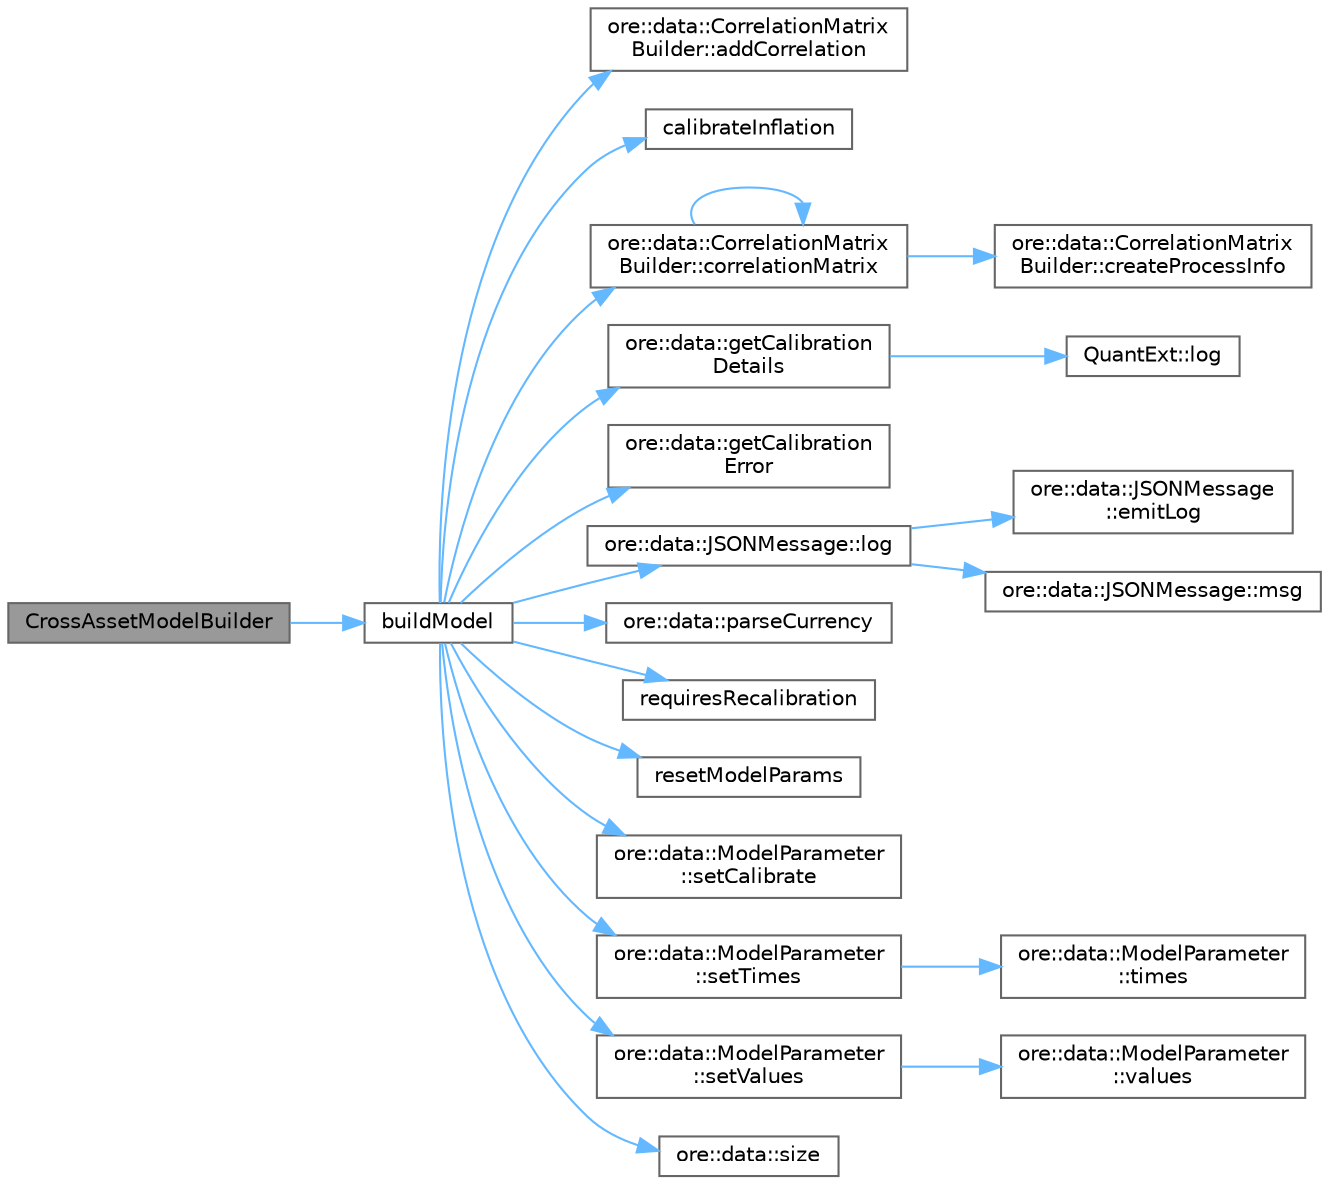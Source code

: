 digraph "CrossAssetModelBuilder"
{
 // INTERACTIVE_SVG=YES
 // LATEX_PDF_SIZE
  bgcolor="transparent";
  edge [fontname=Helvetica,fontsize=10,labelfontname=Helvetica,labelfontsize=10];
  node [fontname=Helvetica,fontsize=10,shape=box,height=0.2,width=0.4];
  rankdir="LR";
  Node1 [label="CrossAssetModelBuilder",height=0.2,width=0.4,color="gray40", fillcolor="grey60", style="filled", fontcolor="black",tooltip=" "];
  Node1 -> Node2 [color="steelblue1",style="solid"];
  Node2 [label="buildModel",height=0.2,width=0.4,color="grey40", fillcolor="white", style="filled",URL="$classore_1_1data_1_1_cross_asset_model_builder.html#a2bda927f99c08dbefc15adff5b9d8fe2",tooltip=" "];
  Node2 -> Node3 [color="steelblue1",style="solid"];
  Node3 [label="ore::data::CorrelationMatrix\lBuilder::addCorrelation",height=0.2,width=0.4,color="grey40", fillcolor="white", style="filled",URL="$classore_1_1data_1_1_correlation_matrix_builder.html#a16aaaa4fab5ca1fab6a9a8e66304000f",tooltip=" "];
  Node2 -> Node4 [color="steelblue1",style="solid"];
  Node4 [label="calibrateInflation",height=0.2,width=0.4,color="grey40", fillcolor="white", style="filled",URL="$classore_1_1data_1_1_cross_asset_model_builder.html#a3c30c2dcaf21b9c4bda78c7404923971",tooltip=" "];
  Node2 -> Node5 [color="steelblue1",style="solid"];
  Node5 [label="ore::data::CorrelationMatrix\lBuilder::correlationMatrix",height=0.2,width=0.4,color="grey40", fillcolor="white", style="filled",URL="$classore_1_1data_1_1_correlation_matrix_builder.html#a09d509e0c1908b2a43ec956a9aff5eae",tooltip=" "];
  Node5 -> Node5 [color="steelblue1",style="solid"];
  Node5 -> Node6 [color="steelblue1",style="solid"];
  Node6 [label="ore::data::CorrelationMatrix\lBuilder::createProcessInfo",height=0.2,width=0.4,color="grey40", fillcolor="white", style="filled",URL="$classore_1_1data_1_1_correlation_matrix_builder.html#a9836dbf357b941836de95e4bcccd7c99",tooltip=" "];
  Node2 -> Node7 [color="steelblue1",style="solid"];
  Node7 [label="ore::data::getCalibration\lDetails",height=0.2,width=0.4,color="grey40", fillcolor="white", style="filled",URL="$namespaceore_1_1data.html#aeac560aadb0b5de63929498d8b789e3c",tooltip=" "];
  Node7 -> Node8 [color="steelblue1",style="solid"];
  Node8 [label="QuantExt::log",height=0.2,width=0.4,color="grey40", fillcolor="white", style="filled",URL="C:/dev/ORE/documentation/QuantExt/doc/quantext.tag$namespace_quant_ext.html#a250ccc1dd6b0731854784fddafb97284",tooltip=" "];
  Node2 -> Node9 [color="steelblue1",style="solid"];
  Node9 [label="ore::data::getCalibration\lError",height=0.2,width=0.4,color="grey40", fillcolor="white", style="filled",URL="$namespaceore_1_1data.html#a733c590311e999125fa68eeb4ec9ea47",tooltip=" "];
  Node2 -> Node10 [color="steelblue1",style="solid"];
  Node10 [label="ore::data::JSONMessage::log",height=0.2,width=0.4,color="grey40", fillcolor="white", style="filled",URL="$classore_1_1data_1_1_j_s_o_n_message.html#a5e21eca2668ed948bdc409b19a78e5bb",tooltip="generate Boost log record to pass to corresponding sinks"];
  Node10 -> Node11 [color="steelblue1",style="solid"];
  Node11 [label="ore::data::JSONMessage\l::emitLog",height=0.2,width=0.4,color="grey40", fillcolor="white", style="filled",URL="$classore_1_1data_1_1_j_s_o_n_message.html#a6a9077605df871e6e961dd0099645b35",tooltip="generate Boost log record - this method is called by log()"];
  Node10 -> Node12 [color="steelblue1",style="solid"];
  Node12 [label="ore::data::JSONMessage::msg",height=0.2,width=0.4,color="grey40", fillcolor="white", style="filled",URL="$classore_1_1data_1_1_j_s_o_n_message.html#a39f83a0ab38c425a8844c8892b93d69e",tooltip="return a std::string for the log file"];
  Node2 -> Node13 [color="steelblue1",style="solid"];
  Node13 [label="ore::data::parseCurrency",height=0.2,width=0.4,color="grey40", fillcolor="white", style="filled",URL="$group__utilities.html#ga6e9e781a58e78200301c76161589fc7b",tooltip="Convert text to QuantLib::Currency."];
  Node2 -> Node14 [color="steelblue1",style="solid"];
  Node14 [label="requiresRecalibration",height=0.2,width=0.4,color="grey40", fillcolor="white", style="filled",URL="$classore_1_1data_1_1_cross_asset_model_builder.html#a83cbd1c07f17f2f51faea02f40eeaac9",tooltip=" "];
  Node2 -> Node15 [color="steelblue1",style="solid"];
  Node15 [label="resetModelParams",height=0.2,width=0.4,color="grey40", fillcolor="white", style="filled",URL="$classore_1_1data_1_1_cross_asset_model_builder.html#aa2842da02f9d341a27eea42203516494",tooltip=" "];
  Node2 -> Node16 [color="steelblue1",style="solid"];
  Node16 [label="ore::data::ModelParameter\l::setCalibrate",height=0.2,width=0.4,color="grey40", fillcolor="white", style="filled",URL="$classore_1_1data_1_1_model_parameter.html#aebe196f9a0e4c48bbf9d8b60c08152fd",tooltip=" "];
  Node2 -> Node17 [color="steelblue1",style="solid"];
  Node17 [label="ore::data::ModelParameter\l::setTimes",height=0.2,width=0.4,color="grey40", fillcolor="white", style="filled",URL="$classore_1_1data_1_1_model_parameter.html#a8b8e49fe3668c782329f1b8812789788",tooltip=" "];
  Node17 -> Node18 [color="steelblue1",style="solid"];
  Node18 [label="ore::data::ModelParameter\l::times",height=0.2,width=0.4,color="grey40", fillcolor="white", style="filled",URL="$classore_1_1data_1_1_model_parameter.html#a23131baceb8e12f265f04d3d772fa628",tooltip=" "];
  Node2 -> Node19 [color="steelblue1",style="solid"];
  Node19 [label="ore::data::ModelParameter\l::setValues",height=0.2,width=0.4,color="grey40", fillcolor="white", style="filled",URL="$classore_1_1data_1_1_model_parameter.html#a43cd767d146b1eba68143748f9383399",tooltip=" "];
  Node19 -> Node20 [color="steelblue1",style="solid"];
  Node20 [label="ore::data::ModelParameter\l::values",height=0.2,width=0.4,color="grey40", fillcolor="white", style="filled",URL="$classore_1_1data_1_1_model_parameter.html#adaf95a566e294a0739abae733b5475ee",tooltip=" "];
  Node2 -> Node21 [color="steelblue1",style="solid"];
  Node21 [label="ore::data::size",height=0.2,width=0.4,color="grey40", fillcolor="white", style="filled",URL="$namespaceore_1_1data.html#a777e216dee6069b548bb87da7152699e",tooltip=" "];
}
